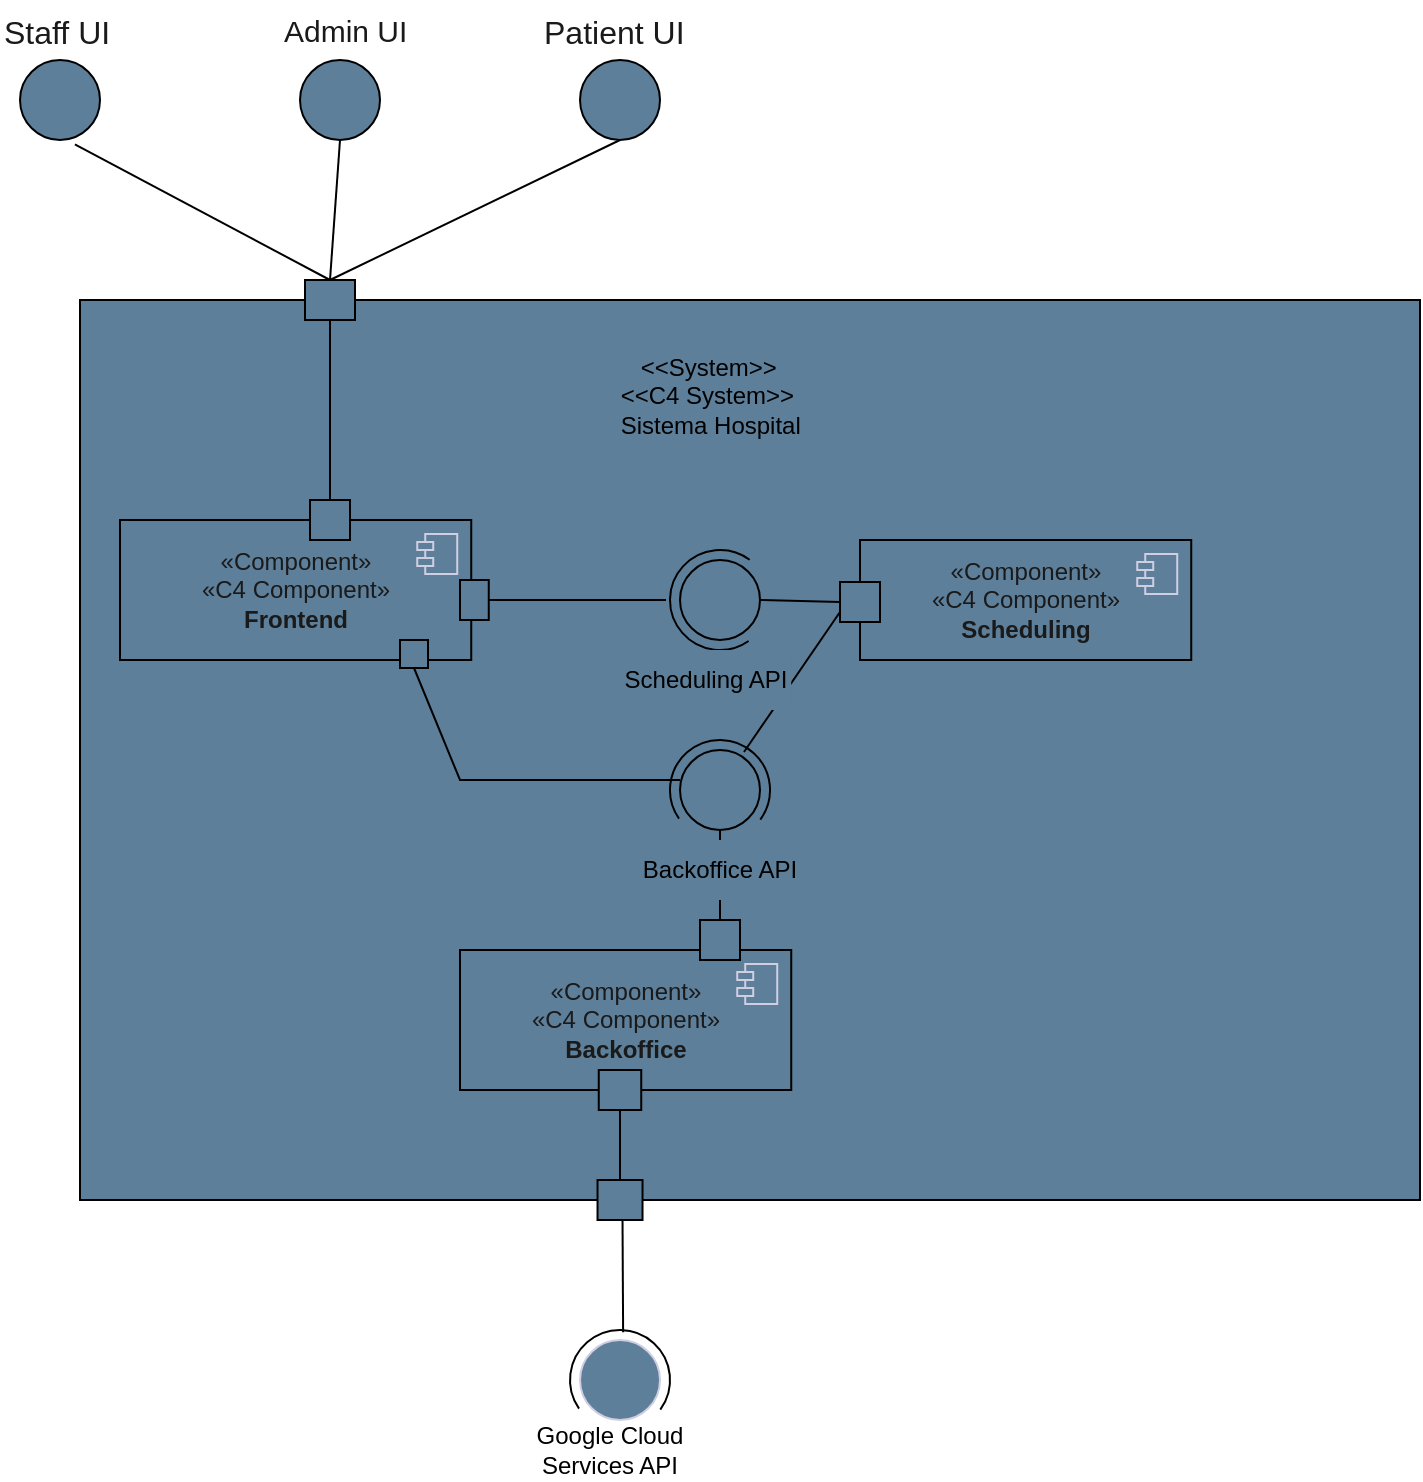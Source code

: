 <mxfile version="24.7.17">
  <diagram id="C5RBs43oDa-KdzZeNtuy" name="Page-1">
    <mxGraphModel grid="1" page="1" gridSize="10" guides="1" tooltips="1" connect="1" arrows="1" fold="1" pageScale="1" pageWidth="827" pageHeight="1169" background="#FFFFFF" math="0" shadow="0">
      <root>
        <mxCell id="WIyWlLk6GJQsqaUBKTNV-0" />
        <mxCell id="WIyWlLk6GJQsqaUBKTNV-1" parent="WIyWlLk6GJQsqaUBKTNV-0" />
        <mxCell id="Y-R_RtDxPs0OMCq_SQZc-1" value="" style="rounded=0;whiteSpace=wrap;html=1;strokeColor=#000000;fontColor=#1A1A1A;fillColor=#5D7F99;" vertex="1" parent="WIyWlLk6GJQsqaUBKTNV-1">
          <mxGeometry x="50" y="200" width="670" height="450" as="geometry" />
        </mxCell>
        <mxCell id="Y-R_RtDxPs0OMCq_SQZc-2" value="" style="ellipse;whiteSpace=wrap;html=1;aspect=fixed;strokeColor=#000000;fontColor=#1A1A1A;fillColor=#5D7F99;" vertex="1" parent="WIyWlLk6GJQsqaUBKTNV-1">
          <mxGeometry x="20" y="80" width="40" height="40" as="geometry" />
        </mxCell>
        <mxCell id="Y-R_RtDxPs0OMCq_SQZc-3" value="" style="ellipse;whiteSpace=wrap;html=1;aspect=fixed;strokeColor=#000000;fontColor=#1A1A1A;fillColor=#5D7F99;" vertex="1" parent="WIyWlLk6GJQsqaUBKTNV-1">
          <mxGeometry x="160" y="80" width="40" height="40" as="geometry" />
        </mxCell>
        <mxCell id="Y-R_RtDxPs0OMCq_SQZc-4" value="" style="ellipse;whiteSpace=wrap;html=1;aspect=fixed;strokeColor=#000000;fontColor=#1A1A1A;fillColor=#5D7F99;" vertex="1" parent="WIyWlLk6GJQsqaUBKTNV-1">
          <mxGeometry x="300" y="80" width="40" height="40" as="geometry" />
        </mxCell>
        <mxCell id="Y-R_RtDxPs0OMCq_SQZc-5" value="" style="rounded=0;whiteSpace=wrap;html=1;strokeColor=#000000;fontColor=#1A1A1A;fillColor=#5D7F99;" vertex="1" parent="WIyWlLk6GJQsqaUBKTNV-1">
          <mxGeometry x="162.5" y="190" width="25" height="20" as="geometry" />
        </mxCell>
        <mxCell id="Y-R_RtDxPs0OMCq_SQZc-27" value="&lt;font style=&quot;font-size: 16px;&quot;&gt;Staff UI&lt;/font&gt;" style="text;html=1;whiteSpace=wrap;overflow=hidden;rounded=0;fontColor=#1A1A1A;" vertex="1" parent="WIyWlLk6GJQsqaUBKTNV-1">
          <mxGeometry x="10" y="50" width="160" height="40" as="geometry" />
        </mxCell>
        <mxCell id="Y-R_RtDxPs0OMCq_SQZc-28" value="&lt;div style=&quot;font-size: 15px;&quot;&gt;&lt;font style=&quot;font-size: 15px;&quot;&gt;Admin UI&lt;/font&gt;&lt;/div&gt;" style="text;html=1;whiteSpace=wrap;overflow=hidden;rounded=0;fontColor=#1A1A1A;" vertex="1" parent="WIyWlLk6GJQsqaUBKTNV-1">
          <mxGeometry x="150" y="50" width="160" height="40" as="geometry" />
        </mxCell>
        <mxCell id="Y-R_RtDxPs0OMCq_SQZc-29" value="&lt;div&gt;&lt;font style=&quot;font-size: 16px;&quot;&gt;Patient UI&lt;/font&gt;&lt;/div&gt;" style="text;html=1;whiteSpace=wrap;overflow=hidden;rounded=0;fontColor=#1A1A1A;" vertex="1" parent="WIyWlLk6GJQsqaUBKTNV-1">
          <mxGeometry x="280" y="50" width="160" height="40" as="geometry" />
        </mxCell>
        <mxCell id="Y-R_RtDxPs0OMCq_SQZc-31" value="" style="rounded=0;whiteSpace=wrap;html=1;strokeColor=#000000;fontColor=#1A1A1A;fillColor=#5D7F99;" vertex="1" parent="WIyWlLk6GJQsqaUBKTNV-1">
          <mxGeometry x="308.76" y="640" width="22.5" height="20" as="geometry" />
        </mxCell>
        <mxCell id="Y-R_RtDxPs0OMCq_SQZc-32" value="" style="ellipse;whiteSpace=wrap;html=1;aspect=fixed;strokeColor=#D0CEE2;fontColor=#1A1A1A;fillColor=#5D7F99;" vertex="1" parent="WIyWlLk6GJQsqaUBKTNV-1">
          <mxGeometry x="300.01" y="720" width="40" height="40" as="geometry" />
        </mxCell>
        <mxCell id="Y-R_RtDxPs0OMCq_SQZc-54" value="" style="verticalLabelPosition=bottom;verticalAlign=top;html=1;shape=mxgraph.basic.arc;startAngle=0.653;endAngle=0.351;fillColor=#f5f5f5;fontColor=#333333;strokeColor=#000000;" vertex="1" parent="WIyWlLk6GJQsqaUBKTNV-1">
          <mxGeometry x="295.01" y="715" width="50" height="50" as="geometry" />
        </mxCell>
        <mxCell id="Y-R_RtDxPs0OMCq_SQZc-57" value="" style="endArrow=none;html=1;rounded=0;strokeColor=#000000;fontColor=#1A1A1A;exitX=0.531;exitY=0.022;exitDx=0;exitDy=0;exitPerimeter=0;" edge="1" parent="WIyWlLk6GJQsqaUBKTNV-1" source="Y-R_RtDxPs0OMCq_SQZc-54">
          <mxGeometry width="50" height="50" relative="1" as="geometry">
            <mxPoint x="321.26" y="710" as="sourcePoint" />
            <mxPoint x="321.26" y="660" as="targetPoint" />
          </mxGeometry>
        </mxCell>
        <mxCell id="Y-R_RtDxPs0OMCq_SQZc-58" value="" style="endArrow=none;html=1;rounded=0;strokeColor=#000000;fontColor=#1A1A1A;exitX=0.5;exitY=0;exitDx=0;exitDy=0;entryX=0.686;entryY=1.056;entryDx=0;entryDy=0;entryPerimeter=0;" edge="1" parent="WIyWlLk6GJQsqaUBKTNV-1" source="Y-R_RtDxPs0OMCq_SQZc-5" target="Y-R_RtDxPs0OMCq_SQZc-2">
          <mxGeometry width="50" height="50" relative="1" as="geometry">
            <mxPoint x="130" y="170" as="sourcePoint" />
            <mxPoint x="180" y="120" as="targetPoint" />
          </mxGeometry>
        </mxCell>
        <mxCell id="Y-R_RtDxPs0OMCq_SQZc-59" value="" style="endArrow=none;html=1;rounded=0;strokeColor=#000000;fontColor=#1A1A1A;exitX=0.5;exitY=0;exitDx=0;exitDy=0;entryX=0.5;entryY=1;entryDx=0;entryDy=0;" edge="1" parent="WIyWlLk6GJQsqaUBKTNV-1" source="Y-R_RtDxPs0OMCq_SQZc-5" target="Y-R_RtDxPs0OMCq_SQZc-3">
          <mxGeometry width="50" height="50" relative="1" as="geometry">
            <mxPoint x="270" y="170" as="sourcePoint" />
            <mxPoint x="320" y="120" as="targetPoint" />
          </mxGeometry>
        </mxCell>
        <mxCell id="Y-R_RtDxPs0OMCq_SQZc-60" value="" style="endArrow=none;html=1;rounded=0;fontColor=#1A1A1A;exitX=0.5;exitY=0;exitDx=0;exitDy=0;entryX=0.5;entryY=1;entryDx=0;entryDy=0;fillColor=#f9f7ed;strokeColor=#000000;" edge="1" parent="WIyWlLk6GJQsqaUBKTNV-1" source="Y-R_RtDxPs0OMCq_SQZc-5" target="Y-R_RtDxPs0OMCq_SQZc-4">
          <mxGeometry width="50" height="50" relative="1" as="geometry">
            <mxPoint x="410" y="170" as="sourcePoint" />
            <mxPoint x="460" y="120" as="targetPoint" />
          </mxGeometry>
        </mxCell>
        <mxCell id="2LnD0zyMqlaYRDhF8syO-0" value="&lt;div&gt;&lt;span style=&quot;white-space: pre;&quot;&gt;&#x9;&lt;/span&gt;&lt;span style=&quot;white-space: pre;&quot;&gt;&#x9;&lt;/span&gt;&amp;lt;&amp;lt;System&amp;gt;&amp;gt;&lt;/div&gt;&lt;div&gt;&lt;span style=&quot;white-space: pre;&quot;&gt;&#x9;&lt;/span&gt;&amp;nbsp;&amp;nbsp;&amp;nbsp;&amp;nbsp; &amp;lt;&amp;lt;C4 System&amp;gt;&amp;gt;&lt;/div&gt;&lt;div&gt;&lt;span style=&quot;white-space: pre;&quot;&gt;&#x9;&lt;/span&gt;&amp;nbsp;&amp;nbsp;&amp;nbsp;&amp;nbsp; Sistema Hospital&lt;/div&gt;&lt;div&gt;&lt;br&gt;&lt;/div&gt;" style="text;html=1;whiteSpace=wrap;overflow=hidden;rounded=0;" vertex="1" parent="WIyWlLk6GJQsqaUBKTNV-1">
          <mxGeometry x="275" y="220" width="190" height="70" as="geometry" />
        </mxCell>
        <mxCell id="2LnD0zyMqlaYRDhF8syO-3" value="&lt;div&gt;«Component»&lt;/div&gt;&lt;div&gt;«C4 Component»&lt;/div&gt;&lt;div&gt;&lt;b&gt;Frontend&lt;/b&gt;&lt;/div&gt;" style="html=1;dropTarget=0;whiteSpace=wrap;strokeColor=#000000;fontColor=#1A1A1A;fillColor=#5D7F99;" vertex="1" parent="WIyWlLk6GJQsqaUBKTNV-1">
          <mxGeometry x="70" y="310" width="175.62" height="70" as="geometry" />
        </mxCell>
        <mxCell id="2LnD0zyMqlaYRDhF8syO-4" value="" style="shape=module;jettyWidth=8;jettyHeight=4;strokeColor=#D0CEE2;fontColor=#1A1A1A;fillColor=#5D7F99;" vertex="1" parent="2LnD0zyMqlaYRDhF8syO-3">
          <mxGeometry x="1" width="20" height="20" relative="1" as="geometry">
            <mxPoint x="-27" y="7" as="offset" />
          </mxGeometry>
        </mxCell>
        <mxCell id="2LnD0zyMqlaYRDhF8syO-15" value="&lt;div&gt;«Component»&lt;/div&gt;&lt;div&gt;«C4 Component»&lt;/div&gt;&lt;div&gt;&lt;b&gt;Backoffice&lt;/b&gt;&lt;/div&gt;" style="html=1;dropTarget=0;whiteSpace=wrap;strokeColor=#000000;fontColor=#1A1A1A;fillColor=#5D7F99;" vertex="1" parent="WIyWlLk6GJQsqaUBKTNV-1">
          <mxGeometry x="240" y="525" width="165.62" height="70" as="geometry" />
        </mxCell>
        <mxCell id="2LnD0zyMqlaYRDhF8syO-16" value="" style="shape=module;jettyWidth=8;jettyHeight=4;strokeColor=#D0CEE2;fontColor=#1A1A1A;fillColor=#5D7F99;" vertex="1" parent="2LnD0zyMqlaYRDhF8syO-15">
          <mxGeometry x="1" width="20" height="20" relative="1" as="geometry">
            <mxPoint x="-27" y="7" as="offset" />
          </mxGeometry>
        </mxCell>
        <mxCell id="2LnD0zyMqlaYRDhF8syO-19" value="&lt;div&gt;«Component»&lt;/div&gt;&lt;div&gt;«C4 Component»&lt;/div&gt;&lt;div&gt;&lt;b&gt;Scheduling&lt;/b&gt;&lt;br&gt;&lt;/div&gt;" style="html=1;dropTarget=0;whiteSpace=wrap;strokeColor=#000000;fontColor=#1A1A1A;fillColor=#5D7F99;" vertex="1" parent="WIyWlLk6GJQsqaUBKTNV-1">
          <mxGeometry x="440" y="320" width="165.62" height="60" as="geometry" />
        </mxCell>
        <mxCell id="2LnD0zyMqlaYRDhF8syO-20" value="" style="shape=module;jettyWidth=8;jettyHeight=4;strokeColor=#D0CEE2;fontColor=#1A1A1A;fillColor=#5D7F99;" vertex="1" parent="2LnD0zyMqlaYRDhF8syO-19">
          <mxGeometry x="1" width="20" height="20" relative="1" as="geometry">
            <mxPoint x="-27" y="7" as="offset" />
          </mxGeometry>
        </mxCell>
        <mxCell id="2LnD0zyMqlaYRDhF8syO-21" value="" style="ellipse;whiteSpace=wrap;html=1;aspect=fixed;strokeColor=#000000;fontColor=#1A1A1A;fillColor=#5D7F99;" vertex="1" parent="WIyWlLk6GJQsqaUBKTNV-1">
          <mxGeometry x="350" y="425" width="40" height="40" as="geometry" />
        </mxCell>
        <mxCell id="2LnD0zyMqlaYRDhF8syO-22" value="" style="verticalLabelPosition=bottom;verticalAlign=top;html=1;shape=mxgraph.basic.arc;startAngle=0.653;endAngle=0.351;fillColor=#000000;fontColor=#333333;strokeColor=#000000;" vertex="1" parent="WIyWlLk6GJQsqaUBKTNV-1">
          <mxGeometry x="345" y="420" width="50" height="50" as="geometry" />
        </mxCell>
        <mxCell id="2LnD0zyMqlaYRDhF8syO-23" value="" style="ellipse;whiteSpace=wrap;html=1;aspect=fixed;strokeColor=#000000;fontColor=#1A1A1A;fillColor=#5D7F99;" vertex="1" parent="WIyWlLk6GJQsqaUBKTNV-1">
          <mxGeometry x="350" y="330" width="40" height="40" as="geometry" />
        </mxCell>
        <mxCell id="2LnD0zyMqlaYRDhF8syO-24" value="" style="verticalLabelPosition=bottom;verticalAlign=top;html=1;shape=mxgraph.basic.arc;startAngle=0.653;endAngle=0.351;direction=north;fillColor=#F5F5F5;strokeColor=#000000;" vertex="1" parent="WIyWlLk6GJQsqaUBKTNV-1">
          <mxGeometry x="345" y="325" width="50" height="50" as="geometry" />
        </mxCell>
        <mxCell id="2LnD0zyMqlaYRDhF8syO-26" value="" style="rounded=0;whiteSpace=wrap;html=1;strokeColor=#000000;fontColor=#1A1A1A;fillColor=#5D7F99;" vertex="1" parent="WIyWlLk6GJQsqaUBKTNV-1">
          <mxGeometry x="240" y="340" width="14.38" height="20" as="geometry" />
        </mxCell>
        <mxCell id="2LnD0zyMqlaYRDhF8syO-27" value="" style="whiteSpace=wrap;html=1;aspect=fixed;strokeColor=#000000;fontColor=#1A1A1A;fillColor=#5D7F99;" vertex="1" parent="WIyWlLk6GJQsqaUBKTNV-1">
          <mxGeometry x="210" y="370" width="14" height="14" as="geometry" />
        </mxCell>
        <mxCell id="2LnD0zyMqlaYRDhF8syO-28" value="" style="rounded=0;whiteSpace=wrap;html=1;strokeColor=#000000;fontColor=#1A1A1A;fillColor=#5D7F99;" vertex="1" parent="WIyWlLk6GJQsqaUBKTNV-1">
          <mxGeometry x="430" y="341" width="20" height="20" as="geometry" />
        </mxCell>
        <mxCell id="2LnD0zyMqlaYRDhF8syO-29" value="" style="rounded=0;whiteSpace=wrap;html=1;strokeColor=#000000;fontColor=#1A1A1A;fillColor=#5D7F99;" vertex="1" parent="WIyWlLk6GJQsqaUBKTNV-1">
          <mxGeometry x="360" y="510" width="20" height="20" as="geometry" />
        </mxCell>
        <mxCell id="2LnD0zyMqlaYRDhF8syO-33" value="" style="rounded=0;whiteSpace=wrap;html=1;strokeColor=#000000;fontColor=#1A1A1A;fillColor=#5D7F99;" vertex="1" parent="WIyWlLk6GJQsqaUBKTNV-1">
          <mxGeometry x="309.38" y="585" width="21.24" height="20" as="geometry" />
        </mxCell>
        <mxCell id="2LnD0zyMqlaYRDhF8syO-35" value="" style="endArrow=none;html=1;rounded=0;strokeColor=#000000;fontColor=#1A1A1A;entryX=0.5;entryY=1;entryDx=0;entryDy=0;" edge="1" parent="WIyWlLk6GJQsqaUBKTNV-1" source="2LnD0zyMqlaYRDhF8syO-29" target="2LnD0zyMqlaYRDhF8syO-21">
          <mxGeometry width="50" height="50" relative="1" as="geometry">
            <mxPoint x="540" y="620" as="sourcePoint" />
            <mxPoint x="580" y="570" as="targetPoint" />
          </mxGeometry>
        </mxCell>
        <mxCell id="2LnD0zyMqlaYRDhF8syO-36" value="" style="endArrow=none;html=1;rounded=0;strokeColor=#000000;fontColor=#1A1A1A;entryX=0.5;entryY=1;entryDx=0;entryDy=0;exitX=0.5;exitY=0;exitDx=0;exitDy=0;" edge="1" parent="WIyWlLk6GJQsqaUBKTNV-1" source="Y-R_RtDxPs0OMCq_SQZc-31" target="2LnD0zyMqlaYRDhF8syO-33">
          <mxGeometry width="50" height="50" relative="1" as="geometry">
            <mxPoint x="330" y="650" as="sourcePoint" />
            <mxPoint x="380" y="600" as="targetPoint" />
          </mxGeometry>
        </mxCell>
        <mxCell id="2LnD0zyMqlaYRDhF8syO-37" value="" style="endArrow=none;html=1;rounded=0;strokeColor=#000000;fontColor=#1A1A1A;entryX=0.5;entryY=1;entryDx=0;entryDy=0;exitX=0.1;exitY=0.4;exitDx=0;exitDy=0;exitPerimeter=0;" edge="1" parent="WIyWlLk6GJQsqaUBKTNV-1" source="2LnD0zyMqlaYRDhF8syO-22" target="2LnD0zyMqlaYRDhF8syO-27">
          <mxGeometry width="50" height="50" relative="1" as="geometry">
            <mxPoint x="280" y="420" as="sourcePoint" />
            <mxPoint x="330" y="370" as="targetPoint" />
            <Array as="points">
              <mxPoint x="240" y="440" />
            </Array>
          </mxGeometry>
        </mxCell>
        <mxCell id="2LnD0zyMqlaYRDhF8syO-38" value="" style="endArrow=none;html=1;rounded=0;strokeColor=#000000;fontColor=#1A1A1A;exitX=0.74;exitY=0.12;exitDx=0;exitDy=0;exitPerimeter=0;entryX=0;entryY=0.75;entryDx=0;entryDy=0;" edge="1" parent="WIyWlLk6GJQsqaUBKTNV-1" source="2LnD0zyMqlaYRDhF8syO-22" target="2LnD0zyMqlaYRDhF8syO-28">
          <mxGeometry width="50" height="50" relative="1" as="geometry">
            <mxPoint x="390" y="400" as="sourcePoint" />
            <mxPoint x="440" y="350" as="targetPoint" />
          </mxGeometry>
        </mxCell>
        <mxCell id="2LnD0zyMqlaYRDhF8syO-39" value="" style="endArrow=none;html=1;rounded=0;fontColor=#1A1A1A;exitX=1;exitY=0.5;exitDx=0;exitDy=0;entryX=0.5;entryY=-0.04;entryDx=0;entryDy=0;entryPerimeter=0;fillColor=#f5f5f5;strokeColor=#000000;" edge="1" parent="WIyWlLk6GJQsqaUBKTNV-1" source="2LnD0zyMqlaYRDhF8syO-26" target="2LnD0zyMqlaYRDhF8syO-24">
          <mxGeometry width="50" height="50" relative="1" as="geometry">
            <mxPoint x="280" y="420" as="sourcePoint" />
            <mxPoint x="330" y="370" as="targetPoint" />
          </mxGeometry>
        </mxCell>
        <mxCell id="2LnD0zyMqlaYRDhF8syO-40" value="" style="endArrow=none;html=1;rounded=0;strokeColor=#000000;fontColor=#1A1A1A;exitX=0;exitY=0.5;exitDx=0;exitDy=0;entryX=1;entryY=0.5;entryDx=0;entryDy=0;fillColor=#f5f5f5;" edge="1" parent="WIyWlLk6GJQsqaUBKTNV-1" source="2LnD0zyMqlaYRDhF8syO-28" target="2LnD0zyMqlaYRDhF8syO-23">
          <mxGeometry width="50" height="50" relative="1" as="geometry">
            <mxPoint x="280" y="420" as="sourcePoint" />
            <mxPoint x="330" y="370" as="targetPoint" />
          </mxGeometry>
        </mxCell>
        <mxCell id="2LnD0zyMqlaYRDhF8syO-44" value="" style="endArrow=none;html=1;rounded=0;fontColor=#1A1A1A;exitX=0.5;exitY=0;exitDx=0;exitDy=0;entryX=0.5;entryY=1;entryDx=0;entryDy=0;fillColor=#cdeb8b;strokeColor=#000000;" edge="1" parent="WIyWlLk6GJQsqaUBKTNV-1" target="Y-R_RtDxPs0OMCq_SQZc-5">
          <mxGeometry width="50" height="50" relative="1" as="geometry">
            <mxPoint x="175" y="300" as="sourcePoint" />
            <mxPoint x="290" y="210" as="targetPoint" />
            <Array as="points" />
          </mxGeometry>
        </mxCell>
        <mxCell id="lwlMm7fJUxqCn27gfB_s-0" value="" style="rounded=0;whiteSpace=wrap;html=1;strokeColor=#000000;fontColor=#1A1A1A;fillColor=#5D7F99;" vertex="1" parent="WIyWlLk6GJQsqaUBKTNV-1">
          <mxGeometry x="165" y="300" width="20" height="20" as="geometry" />
        </mxCell>
        <mxCell id="9uiyC8pw6nA1ZR-koMB--0" value="Google Cloud Services API" style="text;html=1;align=center;verticalAlign=middle;whiteSpace=wrap;rounded=0;" vertex="1" parent="WIyWlLk6GJQsqaUBKTNV-1">
          <mxGeometry x="275" y="760" width="80" height="30" as="geometry" />
        </mxCell>
        <mxCell id="9uiyC8pw6nA1ZR-koMB--2" value="Backoffice API" style="text;html=1;align=center;verticalAlign=middle;whiteSpace=wrap;rounded=0;fillColor=#5D7F99;" vertex="1" parent="WIyWlLk6GJQsqaUBKTNV-1">
          <mxGeometry x="330" y="470" width="80" height="30" as="geometry" />
        </mxCell>
        <mxCell id="9uiyC8pw6nA1ZR-koMB--3" value="Scheduling API" style="text;html=1;align=center;verticalAlign=middle;whiteSpace=wrap;rounded=0;fillColor=#5D7F99;" vertex="1" parent="WIyWlLk6GJQsqaUBKTNV-1">
          <mxGeometry x="321.24" y="375" width="84.38" height="30" as="geometry" />
        </mxCell>
      </root>
    </mxGraphModel>
  </diagram>
</mxfile>
